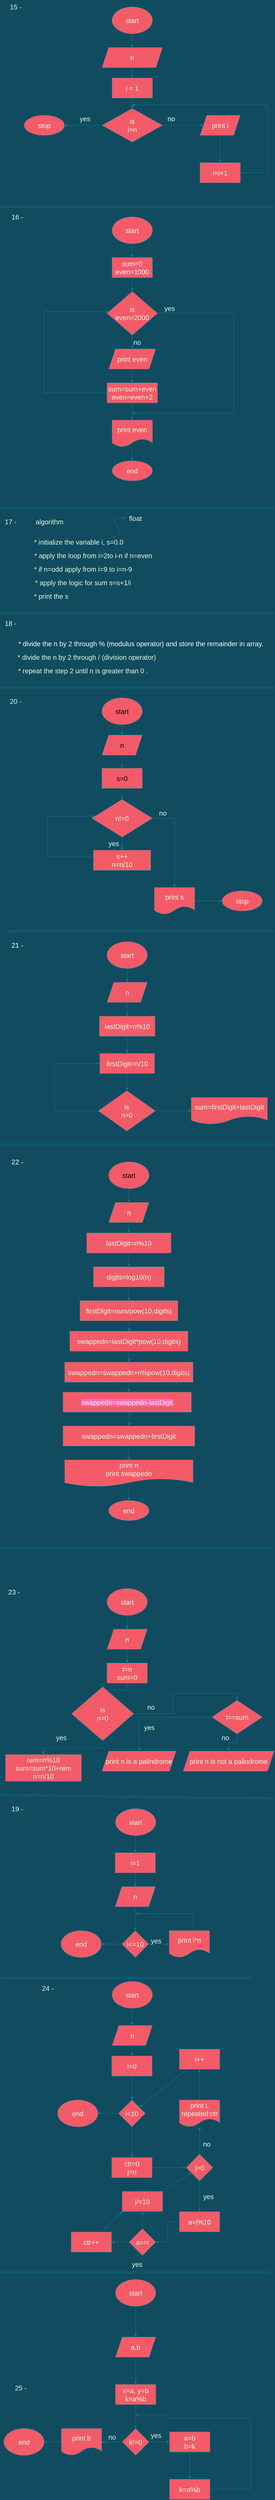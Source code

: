 <mxfile version="13.9.9" type="device"><diagram id="C5RBs43oDa-KdzZeNtuy" name="Page-1"><mxGraphModel dx="1240" dy="729" grid="1" gridSize="10" guides="1" tooltips="1" connect="1" arrows="1" fold="1" page="1" pageScale="1" pageWidth="827" pageHeight="1169" background="#114B5F" math="0" shadow="0"><root><mxCell id="WIyWlLk6GJQsqaUBKTNV-0"/><mxCell id="WIyWlLk6GJQsqaUBKTNV-1" parent="WIyWlLk6GJQsqaUBKTNV-0"/><mxCell id="Jz67-1D78QoDurhvt4xl-6" value="" style="edgeStyle=orthogonalEdgeStyle;rounded=0;orthogonalLoop=1;jettySize=auto;html=1;strokeColor=#028090;fontSize=20;fontColor=#E4FDE1;fillColor=#F45B69;labelBackgroundColor=#114B5F;" parent="WIyWlLk6GJQsqaUBKTNV-1" source="Jz67-1D78QoDurhvt4xl-2" target="Jz67-1D78QoDurhvt4xl-5" edge="1"><mxGeometry relative="1" as="geometry"/></mxCell><mxCell id="Jz67-1D78QoDurhvt4xl-2" value="start" style="ellipse;whiteSpace=wrap;html=1;strokeColor=#028090;fontSize=20;fontColor=#E4FDE1;fillColor=#F45B69;" parent="WIyWlLk6GJQsqaUBKTNV-1" vertex="1"><mxGeometry x="340" y="30" width="120" height="80" as="geometry"/></mxCell><mxCell id="Jz67-1D78QoDurhvt4xl-4" value="&lt;font style=&quot;font-size: 20px;&quot;&gt;15 -&lt;/font&gt;" style="text;html=1;align=center;verticalAlign=middle;resizable=0;points=[];autosize=1;strokeColor=none;fillColor=none;fontSize=20;fontColor=#E4FDE1;" parent="WIyWlLk6GJQsqaUBKTNV-1" vertex="1"><mxGeometry x="25" y="10" width="60" height="40" as="geometry"/></mxCell><mxCell id="Jz67-1D78QoDurhvt4xl-13" value="" style="edgeStyle=orthogonalEdgeStyle;rounded=0;orthogonalLoop=1;jettySize=auto;html=1;strokeColor=#028090;fontSize=20;fontColor=#E4FDE1;fillColor=#F45B69;labelBackgroundColor=#114B5F;" parent="WIyWlLk6GJQsqaUBKTNV-1" source="Jz67-1D78QoDurhvt4xl-5" target="Jz67-1D78QoDurhvt4xl-12" edge="1"><mxGeometry relative="1" as="geometry"/></mxCell><mxCell id="Jz67-1D78QoDurhvt4xl-5" value="n" style="shape=parallelogram;perimeter=parallelogramPerimeter;whiteSpace=wrap;html=1;fixedSize=1;fontSize=20;fillColor=#F45B69;strokeColor=#028090;fontColor=#E4FDE1;" parent="WIyWlLk6GJQsqaUBKTNV-1" vertex="1"><mxGeometry x="310" y="150" width="180" height="60" as="geometry"/></mxCell><mxCell id="Jz67-1D78QoDurhvt4xl-16" value="" style="edgeStyle=orthogonalEdgeStyle;rounded=0;orthogonalLoop=1;jettySize=auto;html=1;strokeColor=#028090;fontSize=20;fontColor=#E4FDE1;fillColor=#F45B69;labelBackgroundColor=#114B5F;" parent="WIyWlLk6GJQsqaUBKTNV-1" source="Jz67-1D78QoDurhvt4xl-7" target="Jz67-1D78QoDurhvt4xl-15" edge="1"><mxGeometry relative="1" as="geometry"/></mxCell><mxCell id="Jz67-1D78QoDurhvt4xl-19" value="" style="edgeStyle=orthogonalEdgeStyle;rounded=0;orthogonalLoop=1;jettySize=auto;html=1;strokeColor=#028090;fontSize=20;fontColor=#E4FDE1;fillColor=#F45B69;labelBackgroundColor=#114B5F;" parent="WIyWlLk6GJQsqaUBKTNV-1" source="Jz67-1D78QoDurhvt4xl-7" target="Jz67-1D78QoDurhvt4xl-18" edge="1"><mxGeometry relative="1" as="geometry"/></mxCell><mxCell id="Jz67-1D78QoDurhvt4xl-7" value="is&lt;br&gt;i&amp;gt;n" style="rhombus;whiteSpace=wrap;html=1;fontSize=20;fillColor=#F45B69;strokeColor=#028090;fontColor=#E4FDE1;" parent="WIyWlLk6GJQsqaUBKTNV-1" vertex="1"><mxGeometry x="310" y="330" width="180" height="100" as="geometry"/></mxCell><mxCell id="Jz67-1D78QoDurhvt4xl-14" value="" style="edgeStyle=orthogonalEdgeStyle;rounded=0;orthogonalLoop=1;jettySize=auto;html=1;strokeColor=#028090;fontSize=20;fontColor=#E4FDE1;fillColor=#F45B69;labelBackgroundColor=#114B5F;" parent="WIyWlLk6GJQsqaUBKTNV-1" source="Jz67-1D78QoDurhvt4xl-12" target="Jz67-1D78QoDurhvt4xl-7" edge="1"><mxGeometry relative="1" as="geometry"/></mxCell><mxCell id="Jz67-1D78QoDurhvt4xl-12" value="i = 1" style="rounded=0;whiteSpace=wrap;html=1;strokeColor=#028090;fontSize=20;fontColor=#E4FDE1;fillColor=#F45B69;" parent="WIyWlLk6GJQsqaUBKTNV-1" vertex="1"><mxGeometry x="340" y="240" width="120" height="60" as="geometry"/></mxCell><mxCell id="Jz67-1D78QoDurhvt4xl-22" value="" style="edgeStyle=orthogonalEdgeStyle;rounded=0;orthogonalLoop=1;jettySize=auto;html=1;strokeColor=#028090;fontSize=20;fontColor=#E4FDE1;fillColor=#F45B69;labelBackgroundColor=#114B5F;" parent="WIyWlLk6GJQsqaUBKTNV-1" source="Jz67-1D78QoDurhvt4xl-15" target="Jz67-1D78QoDurhvt4xl-21" edge="1"><mxGeometry relative="1" as="geometry"/></mxCell><mxCell id="Jz67-1D78QoDurhvt4xl-15" value="print i" style="shape=parallelogram;perimeter=parallelogramPerimeter;whiteSpace=wrap;html=1;fixedSize=1;fontSize=20;fillColor=#F45B69;strokeColor=#028090;fontColor=#E4FDE1;" parent="WIyWlLk6GJQsqaUBKTNV-1" vertex="1"><mxGeometry x="600" y="350" width="120" height="60" as="geometry"/></mxCell><mxCell id="Jz67-1D78QoDurhvt4xl-17" value="&lt;font color=&quot;#ffffff&quot;&gt;no&lt;/font&gt;" style="text;html=1;align=center;verticalAlign=middle;resizable=0;points=[];autosize=1;strokeColor=none;fillColor=none;fontSize=20;fontColor=#E4FDE1;" parent="WIyWlLk6GJQsqaUBKTNV-1" vertex="1"><mxGeometry x="495" y="345" width="40" height="30" as="geometry"/></mxCell><mxCell id="Jz67-1D78QoDurhvt4xl-18" value="stop" style="ellipse;whiteSpace=wrap;html=1;fontSize=20;fillColor=#F45B69;strokeColor=#028090;fontColor=#E4FDE1;" parent="WIyWlLk6GJQsqaUBKTNV-1" vertex="1"><mxGeometry x="80" y="350" width="120" height="60" as="geometry"/></mxCell><mxCell id="Jz67-1D78QoDurhvt4xl-20" value="yes" style="text;html=1;align=center;verticalAlign=middle;resizable=0;points=[];autosize=1;strokeColor=none;fillColor=none;fontSize=20;fontColor=#E4FDE1;" parent="WIyWlLk6GJQsqaUBKTNV-1" vertex="1"><mxGeometry x="235" y="340" width="50" height="40" as="geometry"/></mxCell><mxCell id="Jz67-1D78QoDurhvt4xl-24" style="edgeStyle=orthogonalEdgeStyle;rounded=0;orthogonalLoop=1;jettySize=auto;html=1;strokeColor=#028090;fontSize=20;fontColor=#E4FDE1;fillColor=#F45B69;labelBackgroundColor=#114B5F;" parent="WIyWlLk6GJQsqaUBKTNV-1" source="Jz67-1D78QoDurhvt4xl-21" edge="1"><mxGeometry relative="1" as="geometry"><mxPoint x="400" y="320" as="targetPoint"/><Array as="points"><mxPoint x="800" y="520"/><mxPoint x="800" y="320"/></Array></mxGeometry></mxCell><mxCell id="Jz67-1D78QoDurhvt4xl-21" value="i=i+1" style="whiteSpace=wrap;html=1;fontSize=20;fillColor=#F45B69;strokeColor=#028090;fontColor=#E4FDE1;" parent="WIyWlLk6GJQsqaUBKTNV-1" vertex="1"><mxGeometry x="600" y="490" width="120" height="60" as="geometry"/></mxCell><mxCell id="Jz67-1D78QoDurhvt4xl-25" value="" style="shape=link;html=1;rounded=0;strokeColor=#028090;fontSize=20;fontColor=#E4FDE1;fillColor=#F45B69;labelBackgroundColor=#114B5F;" parent="WIyWlLk6GJQsqaUBKTNV-1" edge="1"><mxGeometry width="100" relative="1" as="geometry"><mxPoint x="10" y="620" as="sourcePoint"/><mxPoint x="820" y="620" as="targetPoint"/></mxGeometry></mxCell><mxCell id="Jz67-1D78QoDurhvt4xl-28" value="" style="edgeStyle=orthogonalEdgeStyle;rounded=0;orthogonalLoop=1;jettySize=auto;html=1;strokeColor=#028090;fontSize=20;fontColor=#E4FDE1;fillColor=#F45B69;labelBackgroundColor=#114B5F;" parent="WIyWlLk6GJQsqaUBKTNV-1" source="Jz67-1D78QoDurhvt4xl-26" target="Jz67-1D78QoDurhvt4xl-27" edge="1"><mxGeometry relative="1" as="geometry"/></mxCell><mxCell id="Jz67-1D78QoDurhvt4xl-26" value="&lt;font color=&quot;#ffffff&quot;&gt;start&lt;/font&gt;" style="ellipse;whiteSpace=wrap;html=1;strokeColor=#028090;fontSize=20;fontColor=#E4FDE1;fillColor=#F45B69;" parent="WIyWlLk6GJQsqaUBKTNV-1" vertex="1"><mxGeometry x="340" y="650" width="120" height="80" as="geometry"/></mxCell><mxCell id="Jz67-1D78QoDurhvt4xl-30" value="" style="edgeStyle=orthogonalEdgeStyle;rounded=0;orthogonalLoop=1;jettySize=auto;html=1;strokeColor=#028090;fontSize=20;fontColor=#E4FDE1;fillColor=#F45B69;labelBackgroundColor=#114B5F;" parent="WIyWlLk6GJQsqaUBKTNV-1" source="Jz67-1D78QoDurhvt4xl-27" target="Jz67-1D78QoDurhvt4xl-29" edge="1"><mxGeometry relative="1" as="geometry"/></mxCell><mxCell id="Jz67-1D78QoDurhvt4xl-27" value="&lt;font color=&quot;#ffffff&quot;&gt;sum=0&lt;br&gt;even=1000&lt;/font&gt;" style="whiteSpace=wrap;html=1;fontSize=20;fillColor=#F45B69;strokeColor=#028090;fontColor=#E4FDE1;" parent="WIyWlLk6GJQsqaUBKTNV-1" vertex="1"><mxGeometry x="340" y="770" width="120" height="60" as="geometry"/></mxCell><mxCell id="Jz67-1D78QoDurhvt4xl-32" value="" style="edgeStyle=orthogonalEdgeStyle;rounded=0;orthogonalLoop=1;jettySize=auto;html=1;strokeColor=#028090;fontSize=20;fontColor=#E4FDE1;fillColor=#F45B69;labelBackgroundColor=#114B5F;" parent="WIyWlLk6GJQsqaUBKTNV-1" source="Jz67-1D78QoDurhvt4xl-29" target="Jz67-1D78QoDurhvt4xl-31" edge="1"><mxGeometry relative="1" as="geometry"/></mxCell><mxCell id="Jz67-1D78QoDurhvt4xl-42" style="edgeStyle=orthogonalEdgeStyle;rounded=0;orthogonalLoop=1;jettySize=auto;html=1;strokeColor=#028090;fontSize=20;fontColor=#E4FDE1;fillColor=#F45B69;labelBackgroundColor=#114B5F;" parent="WIyWlLk6GJQsqaUBKTNV-1" source="Jz67-1D78QoDurhvt4xl-29" edge="1"><mxGeometry relative="1" as="geometry"><mxPoint x="400" y="1230" as="targetPoint"/><Array as="points"><mxPoint x="700" y="935"/><mxPoint x="700" y="1230"/></Array></mxGeometry></mxCell><mxCell id="Jz67-1D78QoDurhvt4xl-29" value="is&lt;br&gt;even=2000" style="rhombus;whiteSpace=wrap;html=1;fontSize=20;fillColor=#F45B69;strokeColor=#028090;fontColor=#E4FDE1;" parent="WIyWlLk6GJQsqaUBKTNV-1" vertex="1"><mxGeometry x="325" y="870" width="150" height="130" as="geometry"/></mxCell><mxCell id="Jz67-1D78QoDurhvt4xl-34" value="" style="edgeStyle=orthogonalEdgeStyle;rounded=0;orthogonalLoop=1;jettySize=auto;html=1;strokeColor=#028090;fontSize=20;fontColor=#E4FDE1;fillColor=#F45B69;labelBackgroundColor=#114B5F;" parent="WIyWlLk6GJQsqaUBKTNV-1" source="Jz67-1D78QoDurhvt4xl-31" target="Jz67-1D78QoDurhvt4xl-33" edge="1"><mxGeometry relative="1" as="geometry"/></mxCell><mxCell id="Jz67-1D78QoDurhvt4xl-31" value="print even" style="shape=parallelogram;perimeter=parallelogramPerimeter;whiteSpace=wrap;html=1;fixedSize=1;fontSize=20;fillColor=#F45B69;strokeColor=#028090;fontColor=#E4FDE1;" parent="WIyWlLk6GJQsqaUBKTNV-1" vertex="1"><mxGeometry x="330" y="1040" width="140" height="60" as="geometry"/></mxCell><mxCell id="Jz67-1D78QoDurhvt4xl-36" value="" style="edgeStyle=orthogonalEdgeStyle;rounded=0;orthogonalLoop=1;jettySize=auto;html=1;strokeColor=#028090;fontSize=20;fontColor=#E4FDE1;fillColor=#F45B69;labelBackgroundColor=#114B5F;" parent="WIyWlLk6GJQsqaUBKTNV-1" source="Jz67-1D78QoDurhvt4xl-33" target="Jz67-1D78QoDurhvt4xl-35" edge="1"><mxGeometry relative="1" as="geometry"/></mxCell><mxCell id="Jz67-1D78QoDurhvt4xl-40" style="edgeStyle=orthogonalEdgeStyle;rounded=0;orthogonalLoop=1;jettySize=auto;html=1;strokeColor=#028090;fontSize=20;fontColor=#E4FDE1;fillColor=#F45B69;labelBackgroundColor=#114B5F;" parent="WIyWlLk6GJQsqaUBKTNV-1" source="Jz67-1D78QoDurhvt4xl-33" target="Jz67-1D78QoDurhvt4xl-29" edge="1"><mxGeometry relative="1" as="geometry"><mxPoint x="150" y="920" as="targetPoint"/><Array as="points"><mxPoint x="140" y="1170"/><mxPoint x="140" y="930"/></Array></mxGeometry></mxCell><mxCell id="Jz67-1D78QoDurhvt4xl-33" value="sum=sum+even&lt;br&gt;even=even+2" style="whiteSpace=wrap;html=1;fontSize=20;fillColor=#F45B69;strokeColor=#028090;fontColor=#E4FDE1;" parent="WIyWlLk6GJQsqaUBKTNV-1" vertex="1"><mxGeometry x="325" y="1140" width="150" height="60" as="geometry"/></mxCell><mxCell id="Jz67-1D78QoDurhvt4xl-38" value="" style="edgeStyle=orthogonalEdgeStyle;rounded=0;orthogonalLoop=1;jettySize=auto;html=1;strokeColor=#028090;fontSize=20;fontColor=#E4FDE1;fillColor=#F45B69;labelBackgroundColor=#114B5F;" parent="WIyWlLk6GJQsqaUBKTNV-1" source="Jz67-1D78QoDurhvt4xl-35" target="Jz67-1D78QoDurhvt4xl-37" edge="1"><mxGeometry relative="1" as="geometry"/></mxCell><mxCell id="Jz67-1D78QoDurhvt4xl-35" value="print even" style="shape=document;whiteSpace=wrap;html=1;boundedLbl=1;fontSize=20;fillColor=#F45B69;strokeColor=#028090;fontColor=#E4FDE1;" parent="WIyWlLk6GJQsqaUBKTNV-1" vertex="1"><mxGeometry x="340" y="1250" width="120" height="80" as="geometry"/></mxCell><mxCell id="Jz67-1D78QoDurhvt4xl-37" value="end" style="ellipse;whiteSpace=wrap;html=1;fontSize=20;fillColor=#F45B69;strokeColor=#028090;fontColor=#E4FDE1;" parent="WIyWlLk6GJQsqaUBKTNV-1" vertex="1"><mxGeometry x="340" y="1370" width="120" height="60" as="geometry"/></mxCell><mxCell id="Jz67-1D78QoDurhvt4xl-43" value="yes" style="text;html=1;align=center;verticalAlign=middle;resizable=0;points=[];autosize=1;strokeColor=none;fillColor=none;fontSize=20;fontColor=#E4FDE1;" parent="WIyWlLk6GJQsqaUBKTNV-1" vertex="1"><mxGeometry x="485" y="900" width="50" height="40" as="geometry"/></mxCell><mxCell id="Jz67-1D78QoDurhvt4xl-44" value="no" style="text;html=1;align=center;verticalAlign=middle;resizable=0;points=[];autosize=1;strokeColor=none;fillColor=none;fontSize=20;fontColor=#E4FDE1;" parent="WIyWlLk6GJQsqaUBKTNV-1" vertex="1"><mxGeometry x="389" y="1000" width="50" height="40" as="geometry"/></mxCell><mxCell id="Jz67-1D78QoDurhvt4xl-45" value="" style="shape=link;html=1;rounded=0;strokeColor=#028090;fontSize=20;fontColor=#E4FDE1;fillColor=#F45B69;labelBackgroundColor=#114B5F;" parent="WIyWlLk6GJQsqaUBKTNV-1" edge="1"><mxGeometry width="100" relative="1" as="geometry"><mxPoint x="10" y="1510" as="sourcePoint"/><mxPoint x="820" y="1510" as="targetPoint"/><Array as="points"><mxPoint x="400" y="1510"/></Array></mxGeometry></mxCell><mxCell id="Jz67-1D78QoDurhvt4xl-48" value="algorithm" style="text;html=1;align=center;verticalAlign=middle;resizable=0;points=[];autosize=1;strokeColor=none;fillColor=none;fontSize=20;fontColor=#E4FDE1;" parent="WIyWlLk6GJQsqaUBKTNV-1" vertex="1"><mxGeometry x="100" y="1530" width="110" height="40" as="geometry"/></mxCell><mxCell id="Jz67-1D78QoDurhvt4xl-49" value="* initialize the variable i, s=0.0&amp;nbsp;" style="text;html=1;align=center;verticalAlign=middle;resizable=0;points=[];autosize=1;strokeColor=none;fillColor=none;fontSize=20;fontColor=#E4FDE1;" parent="WIyWlLk6GJQsqaUBKTNV-1" vertex="1"><mxGeometry x="99" y="1590" width="290" height="40" as="geometry"/></mxCell><mxCell id="Jz67-1D78QoDurhvt4xl-50" value="" style="curved=1;endArrow=classic;html=1;rounded=0;strokeColor=#028090;fontSize=20;fontColor=#E4FDE1;fillColor=#F45B69;labelBackgroundColor=#114B5F;" parent="WIyWlLk6GJQsqaUBKTNV-1" edge="1"><mxGeometry width="50" height="50" relative="1" as="geometry"><mxPoint x="330" y="1600" as="sourcePoint"/><mxPoint x="380" y="1540" as="targetPoint"/><Array as="points"><mxPoint x="380" y="1590"/><mxPoint x="330" y="1540"/></Array></mxGeometry></mxCell><mxCell id="Jz67-1D78QoDurhvt4xl-51" value="float" style="text;html=1;align=center;verticalAlign=middle;resizable=0;points=[];autosize=1;strokeColor=none;fillColor=none;fontSize=20;fontColor=#E4FDE1;" parent="WIyWlLk6GJQsqaUBKTNV-1" vertex="1"><mxGeometry x="379" y="1520" width="60" height="40" as="geometry"/></mxCell><mxCell id="Jz67-1D78QoDurhvt4xl-52" value="* apply the loop from i=2to i-n if n=even" style="text;html=1;align=center;verticalAlign=middle;resizable=0;points=[];autosize=1;strokeColor=none;fillColor=none;fontSize=20;fontColor=#E4FDE1;" parent="WIyWlLk6GJQsqaUBKTNV-1" vertex="1"><mxGeometry x="99" y="1630" width="370" height="40" as="geometry"/></mxCell><mxCell id="Jz67-1D78QoDurhvt4xl-53" value="* if n=odd apply from i=9 to i=n-9" style="text;html=1;align=center;verticalAlign=middle;resizable=0;points=[];autosize=1;strokeColor=none;fillColor=none;fontSize=20;fontColor=#E4FDE1;" parent="WIyWlLk6GJQsqaUBKTNV-1" vertex="1"><mxGeometry x="99" y="1670" width="310" height="40" as="geometry"/></mxCell><mxCell id="Jz67-1D78QoDurhvt4xl-54" value="* apply the logic for sum s=s+1/i" style="text;html=1;align=center;verticalAlign=middle;resizable=0;points=[];autosize=1;strokeColor=none;fillColor=none;fontSize=20;fontColor=#E4FDE1;" parent="WIyWlLk6GJQsqaUBKTNV-1" vertex="1"><mxGeometry x="99" y="1710" width="310" height="40" as="geometry"/></mxCell><mxCell id="Jz67-1D78QoDurhvt4xl-56" value="* print the s" style="text;html=1;align=center;verticalAlign=middle;resizable=0;points=[];autosize=1;strokeColor=none;fillColor=none;fontSize=20;fontColor=#E4FDE1;" parent="WIyWlLk6GJQsqaUBKTNV-1" vertex="1"><mxGeometry x="100" y="1750" width="120" height="40" as="geometry"/></mxCell><mxCell id="Jz67-1D78QoDurhvt4xl-57" value="17 -" style="text;html=1;align=center;verticalAlign=middle;resizable=0;points=[];autosize=1;strokeColor=none;fillColor=none;fontSize=20;fontColor=#E4FDE1;" parent="WIyWlLk6GJQsqaUBKTNV-1" vertex="1"><mxGeometry x="10" y="1530" width="60" height="40" as="geometry"/></mxCell><mxCell id="Jz67-1D78QoDurhvt4xl-58" value="" style="shape=link;html=1;rounded=0;strokeColor=#028090;fontSize=20;fontColor=#E4FDE1;fillColor=#F45B69;labelBackgroundColor=#114B5F;" parent="WIyWlLk6GJQsqaUBKTNV-1" edge="1"><mxGeometry width="100" relative="1" as="geometry"><mxPoint x="10" y="1820" as="sourcePoint"/><mxPoint x="820" y="1820" as="targetPoint"/></mxGeometry></mxCell><mxCell id="Jz67-1D78QoDurhvt4xl-60" value="&lt;font color=&quot;#ffffff&quot;&gt;* divide the n by 2 through % (modulus operator) and store the remainder in array.&lt;/font&gt;" style="text;html=1;align=center;verticalAlign=middle;resizable=0;points=[];autosize=1;strokeColor=none;fillColor=none;fontSize=20;fontColor=#E4FDE1;" parent="WIyWlLk6GJQsqaUBKTNV-1" vertex="1"><mxGeometry x="55" y="1895" width="740" height="30" as="geometry"/></mxCell><mxCell id="Jz67-1D78QoDurhvt4xl-61" value="* divide the n by 2 through&amp;nbsp;/ (division operator)" style="text;html=1;align=center;verticalAlign=middle;resizable=0;points=[];autosize=1;strokeColor=none;fillColor=none;fontSize=20;fontColor=#E4FDE1;" parent="WIyWlLk6GJQsqaUBKTNV-1" vertex="1"><mxGeometry x="50" y="1930" width="430" height="40" as="geometry"/></mxCell><mxCell id="Jz67-1D78QoDurhvt4xl-62" value="* repeat the step 2 until n is greater than 0 ." style="text;html=1;align=center;verticalAlign=middle;resizable=0;points=[];autosize=1;strokeColor=none;fillColor=none;fontSize=20;fontColor=#E4FDE1;" parent="WIyWlLk6GJQsqaUBKTNV-1" vertex="1"><mxGeometry x="49" y="1970" width="410" height="40" as="geometry"/></mxCell><mxCell id="Jz67-1D78QoDurhvt4xl-63" value="18 -" style="text;html=1;align=center;verticalAlign=middle;resizable=0;points=[];autosize=1;strokeColor=none;fillColor=none;fontSize=20;fontColor=#E4FDE1;" parent="WIyWlLk6GJQsqaUBKTNV-1" vertex="1"><mxGeometry x="10" y="1830" width="60" height="40" as="geometry"/></mxCell><mxCell id="Jz67-1D78QoDurhvt4xl-64" value="" style="shape=link;html=1;rounded=0;strokeColor=#028090;fontSize=20;fontColor=#E4FDE1;fillColor=#F45B69;labelBackgroundColor=#114B5F;" parent="WIyWlLk6GJQsqaUBKTNV-1" edge="1"><mxGeometry width="100" relative="1" as="geometry"><mxPoint x="10" y="2040" as="sourcePoint"/><mxPoint x="820" y="2040" as="targetPoint"/></mxGeometry></mxCell><mxCell id="Jz67-1D78QoDurhvt4xl-65" value="20 -" style="text;html=1;align=center;verticalAlign=middle;resizable=0;points=[];autosize=1;strokeColor=none;fillColor=none;fontSize=20;fontColor=#E4FDE1;" parent="WIyWlLk6GJQsqaUBKTNV-1" vertex="1"><mxGeometry x="25" y="2060" width="60" height="40" as="geometry"/></mxCell><mxCell id="Jz67-1D78QoDurhvt4xl-68" value="" style="edgeStyle=orthogonalEdgeStyle;rounded=0;orthogonalLoop=1;jettySize=auto;html=1;strokeColor=#028090;fontSize=20;fontColor=#E4FDE1;fillColor=#F45B69;labelBackgroundColor=#114B5F;" parent="WIyWlLk6GJQsqaUBKTNV-1" source="Jz67-1D78QoDurhvt4xl-66" target="Jz67-1D78QoDurhvt4xl-67" edge="1"><mxGeometry relative="1" as="geometry"/></mxCell><mxCell id="Jz67-1D78QoDurhvt4xl-66" value="&lt;font color=&quot;#000000&quot;&gt;start&lt;/font&gt;" style="ellipse;whiteSpace=wrap;html=1;strokeColor=#028090;fontSize=20;fontColor=#E4FDE1;fillColor=#F45B69;" parent="WIyWlLk6GJQsqaUBKTNV-1" vertex="1"><mxGeometry x="310" y="2070" width="120" height="80" as="geometry"/></mxCell><mxCell id="Jz67-1D78QoDurhvt4xl-70" value="" style="edgeStyle=orthogonalEdgeStyle;rounded=0;orthogonalLoop=1;jettySize=auto;html=1;strokeColor=#028090;fontSize=20;fontColor=#E4FDE1;fillColor=#F45B69;labelBackgroundColor=#114B5F;" parent="WIyWlLk6GJQsqaUBKTNV-1" source="Jz67-1D78QoDurhvt4xl-67" target="Jz67-1D78QoDurhvt4xl-69" edge="1"><mxGeometry relative="1" as="geometry"/></mxCell><mxCell id="Jz67-1D78QoDurhvt4xl-67" value="&lt;font color=&quot;#000000&quot;&gt;n&lt;/font&gt;" style="shape=parallelogram;perimeter=parallelogramPerimeter;whiteSpace=wrap;html=1;fixedSize=1;fontSize=20;fillColor=#F45B69;strokeColor=#028090;fontColor=#E4FDE1;" parent="WIyWlLk6GJQsqaUBKTNV-1" vertex="1"><mxGeometry x="310" y="2180" width="120" height="60" as="geometry"/></mxCell><mxCell id="Jz67-1D78QoDurhvt4xl-72" value="" style="edgeStyle=orthogonalEdgeStyle;rounded=0;orthogonalLoop=1;jettySize=auto;html=1;strokeColor=#028090;fontSize=20;fontColor=#E4FDE1;fillColor=#F45B69;labelBackgroundColor=#114B5F;" parent="WIyWlLk6GJQsqaUBKTNV-1" source="Jz67-1D78QoDurhvt4xl-69" target="Jz67-1D78QoDurhvt4xl-71" edge="1"><mxGeometry relative="1" as="geometry"/></mxCell><mxCell id="Jz67-1D78QoDurhvt4xl-69" value="&lt;font color=&quot;#000000&quot;&gt;s=0&lt;/font&gt;" style="whiteSpace=wrap;html=1;fontSize=20;fillColor=#F45B69;strokeColor=#028090;fontColor=#E4FDE1;" parent="WIyWlLk6GJQsqaUBKTNV-1" vertex="1"><mxGeometry x="310" y="2278" width="120" height="60" as="geometry"/></mxCell><mxCell id="Jz67-1D78QoDurhvt4xl-74" value="" style="edgeStyle=orthogonalEdgeStyle;rounded=0;orthogonalLoop=1;jettySize=auto;html=1;strokeColor=#028090;fontSize=20;fontColor=#E4FDE1;fillColor=#F45B69;labelBackgroundColor=#114B5F;" parent="WIyWlLk6GJQsqaUBKTNV-1" source="Jz67-1D78QoDurhvt4xl-71" target="Jz67-1D78QoDurhvt4xl-73" edge="1"><mxGeometry relative="1" as="geometry"/></mxCell><mxCell id="Jz67-1D78QoDurhvt4xl-80" style="edgeStyle=orthogonalEdgeStyle;rounded=0;orthogonalLoop=1;jettySize=auto;html=1;strokeColor=#028090;fontSize=20;fontColor=#E4FDE1;fillColor=#F45B69;labelBackgroundColor=#114B5F;" parent="WIyWlLk6GJQsqaUBKTNV-1" source="Jz67-1D78QoDurhvt4xl-71" target="Jz67-1D78QoDurhvt4xl-81" edge="1"><mxGeometry relative="1" as="geometry"><mxPoint x="580" y="2504" as="targetPoint"/></mxGeometry></mxCell><mxCell id="Jz67-1D78QoDurhvt4xl-71" value="n!=0" style="rhombus;whiteSpace=wrap;html=1;fontSize=20;fillColor=#F45B69;strokeColor=#028090;fontColor=#E4FDE1;" parent="WIyWlLk6GJQsqaUBKTNV-1" vertex="1"><mxGeometry x="280" y="2370" width="180" height="112" as="geometry"/></mxCell><mxCell id="Jz67-1D78QoDurhvt4xl-78" style="edgeStyle=orthogonalEdgeStyle;rounded=0;orthogonalLoop=1;jettySize=auto;html=1;strokeColor=#028090;fontSize=20;fontColor=#E4FDE1;fillColor=#F45B69;labelBackgroundColor=#114B5F;" parent="WIyWlLk6GJQsqaUBKTNV-1" source="Jz67-1D78QoDurhvt4xl-73" target="Jz67-1D78QoDurhvt4xl-71" edge="1"><mxGeometry relative="1" as="geometry"><mxPoint x="160" y="2420" as="targetPoint"/><Array as="points"><mxPoint x="150" y="2540"/><mxPoint x="150" y="2420"/></Array></mxGeometry></mxCell><mxCell id="Jz67-1D78QoDurhvt4xl-73" value="s++&lt;br&gt;n=n/10" style="whiteSpace=wrap;html=1;fontSize=20;fillColor=#F45B69;strokeColor=#028090;fontColor=#E4FDE1;" parent="WIyWlLk6GJQsqaUBKTNV-1" vertex="1"><mxGeometry x="285" y="2520" width="170" height="60" as="geometry"/></mxCell><mxCell id="Jz67-1D78QoDurhvt4xl-85" value="" style="edgeStyle=orthogonalEdgeStyle;rounded=0;orthogonalLoop=1;jettySize=auto;html=1;strokeColor=#028090;fontSize=20;fontColor=#E4FDE1;fillColor=#F45B69;labelBackgroundColor=#114B5F;" parent="WIyWlLk6GJQsqaUBKTNV-1" source="Jz67-1D78QoDurhvt4xl-81" target="Jz67-1D78QoDurhvt4xl-84" edge="1"><mxGeometry relative="1" as="geometry"/></mxCell><mxCell id="Jz67-1D78QoDurhvt4xl-81" value="print s" style="shape=document;whiteSpace=wrap;html=1;boundedLbl=1;strokeColor=#028090;fontSize=20;fontColor=#E4FDE1;fillColor=#F45B69;" parent="WIyWlLk6GJQsqaUBKTNV-1" vertex="1"><mxGeometry x="465" y="2630" width="120" height="80" as="geometry"/></mxCell><mxCell id="Jz67-1D78QoDurhvt4xl-82" value="no" style="text;html=1;align=center;verticalAlign=middle;resizable=0;points=[];autosize=1;strokeColor=none;fillColor=none;fontSize=20;fontColor=#E4FDE1;" parent="WIyWlLk6GJQsqaUBKTNV-1" vertex="1"><mxGeometry x="465" y="2390" width="50" height="40" as="geometry"/></mxCell><mxCell id="Jz67-1D78QoDurhvt4xl-83" value="yes" style="text;html=1;align=center;verticalAlign=middle;resizable=0;points=[];autosize=1;strokeColor=none;fillColor=none;fontSize=20;fontColor=#E4FDE1;" parent="WIyWlLk6GJQsqaUBKTNV-1" vertex="1"><mxGeometry x="320" y="2480" width="50" height="40" as="geometry"/></mxCell><mxCell id="Jz67-1D78QoDurhvt4xl-84" value="stop" style="ellipse;whiteSpace=wrap;html=1;fontSize=20;fillColor=#F45B69;strokeColor=#028090;fontColor=#E4FDE1;" parent="WIyWlLk6GJQsqaUBKTNV-1" vertex="1"><mxGeometry x="665" y="2640" width="120" height="60" as="geometry"/></mxCell><mxCell id="Jz67-1D78QoDurhvt4xl-86" value="" style="shape=link;html=1;rounded=0;strokeColor=#028090;fontSize=20;fontColor=#E4FDE1;fillColor=#F45B69;labelBackgroundColor=#114B5F;" parent="WIyWlLk6GJQsqaUBKTNV-1" edge="1"><mxGeometry width="100" relative="1" as="geometry"><mxPoint x="30" y="2760" as="sourcePoint"/><mxPoint x="820" y="2760" as="targetPoint"/></mxGeometry></mxCell><mxCell id="Jz67-1D78QoDurhvt4xl-89" value="" style="edgeStyle=orthogonalEdgeStyle;rounded=0;orthogonalLoop=1;jettySize=auto;html=1;strokeColor=#028090;fontSize=20;fontColor=#E4FDE1;fillColor=#F45B69;labelBackgroundColor=#114B5F;" parent="WIyWlLk6GJQsqaUBKTNV-1" source="Jz67-1D78QoDurhvt4xl-87" target="Jz67-1D78QoDurhvt4xl-88" edge="1"><mxGeometry relative="1" as="geometry"/></mxCell><mxCell id="Jz67-1D78QoDurhvt4xl-87" value="start" style="ellipse;whiteSpace=wrap;html=1;strokeColor=#028090;fontSize=20;fontColor=#E4FDE1;fillColor=#F45B69;" parent="WIyWlLk6GJQsqaUBKTNV-1" vertex="1"><mxGeometry x="325" y="2790" width="120" height="80" as="geometry"/></mxCell><mxCell id="Jz67-1D78QoDurhvt4xl-91" value="" style="edgeStyle=orthogonalEdgeStyle;rounded=0;orthogonalLoop=1;jettySize=auto;html=1;strokeColor=#028090;fontSize=20;fontColor=#E4FDE1;fillColor=#F45B69;labelBackgroundColor=#114B5F;" parent="WIyWlLk6GJQsqaUBKTNV-1" source="Jz67-1D78QoDurhvt4xl-88" target="Jz67-1D78QoDurhvt4xl-90" edge="1"><mxGeometry relative="1" as="geometry"/></mxCell><mxCell id="Jz67-1D78QoDurhvt4xl-88" value="n" style="shape=parallelogram;perimeter=parallelogramPerimeter;whiteSpace=wrap;html=1;fixedSize=1;fontSize=20;fillColor=#F45B69;strokeColor=#028090;fontColor=#E4FDE1;" parent="WIyWlLk6GJQsqaUBKTNV-1" vertex="1"><mxGeometry x="325" y="2910" width="120" height="60" as="geometry"/></mxCell><mxCell id="Jz67-1D78QoDurhvt4xl-93" value="" style="edgeStyle=orthogonalEdgeStyle;rounded=0;orthogonalLoop=1;jettySize=auto;html=1;strokeColor=#028090;fontSize=20;fontColor=#E4FDE1;fillColor=#F45B69;labelBackgroundColor=#114B5F;" parent="WIyWlLk6GJQsqaUBKTNV-1" source="Jz67-1D78QoDurhvt4xl-90" target="Jz67-1D78QoDurhvt4xl-92" edge="1"><mxGeometry relative="1" as="geometry"/></mxCell><mxCell id="Jz67-1D78QoDurhvt4xl-90" value="lastDigit=n%10" style="whiteSpace=wrap;html=1;fontSize=20;fillColor=#F45B69;strokeColor=#028090;fontColor=#E4FDE1;" parent="WIyWlLk6GJQsqaUBKTNV-1" vertex="1"><mxGeometry x="302.5" y="3010" width="165" height="60" as="geometry"/></mxCell><mxCell id="Jz67-1D78QoDurhvt4xl-95" value="" style="edgeStyle=orthogonalEdgeStyle;rounded=0;orthogonalLoop=1;jettySize=auto;html=1;strokeColor=#028090;fontSize=20;fontColor=#E4FDE1;fillColor=#F45B69;labelBackgroundColor=#114B5F;" parent="WIyWlLk6GJQsqaUBKTNV-1" source="Jz67-1D78QoDurhvt4xl-92" target="Jz67-1D78QoDurhvt4xl-94" edge="1"><mxGeometry relative="1" as="geometry"/></mxCell><mxCell id="Jz67-1D78QoDurhvt4xl-92" value="firstDigit=n/10" style="whiteSpace=wrap;html=1;fontSize=20;fillColor=#F45B69;strokeColor=#028090;fontColor=#E4FDE1;" parent="WIyWlLk6GJQsqaUBKTNV-1" vertex="1"><mxGeometry x="303.75" y="3120" width="162.5" height="60" as="geometry"/></mxCell><mxCell id="Jz67-1D78QoDurhvt4xl-97" value="" style="edgeStyle=orthogonalEdgeStyle;rounded=0;orthogonalLoop=1;jettySize=auto;html=1;strokeColor=#028090;fontSize=20;fontColor=#E4FDE1;fillColor=#F45B69;labelBackgroundColor=#114B5F;" parent="WIyWlLk6GJQsqaUBKTNV-1" source="Jz67-1D78QoDurhvt4xl-94" target="Jz67-1D78QoDurhvt4xl-96" edge="1"><mxGeometry relative="1" as="geometry"/></mxCell><mxCell id="Jz67-1D78QoDurhvt4xl-99" style="edgeStyle=orthogonalEdgeStyle;rounded=0;orthogonalLoop=1;jettySize=auto;html=1;strokeColor=#028090;fontSize=20;fontColor=#E4FDE1;fillColor=#F45B69;entryX=0;entryY=0.5;entryDx=0;entryDy=0;labelBackgroundColor=#114B5F;" parent="WIyWlLk6GJQsqaUBKTNV-1" source="Jz67-1D78QoDurhvt4xl-94" target="Jz67-1D78QoDurhvt4xl-92" edge="1"><mxGeometry relative="1" as="geometry"><mxPoint x="180" y="3150" as="targetPoint"/><Array as="points"><mxPoint x="170" y="3290"/><mxPoint x="170" y="3150"/></Array></mxGeometry></mxCell><mxCell id="Jz67-1D78QoDurhvt4xl-94" value="is&lt;br&gt;n&amp;gt;0" style="rhombus;whiteSpace=wrap;html=1;fontSize=20;fillColor=#F45B69;strokeColor=#028090;fontColor=#E4FDE1;" parent="WIyWlLk6GJQsqaUBKTNV-1" vertex="1"><mxGeometry x="299" y="3230" width="170" height="120" as="geometry"/></mxCell><mxCell id="Jz67-1D78QoDurhvt4xl-96" value="sum=firstDigit+lastDigit" style="shape=document;whiteSpace=wrap;html=1;boundedLbl=1;fontSize=20;fillColor=#F45B69;strokeColor=#028090;fontColor=#E4FDE1;" parent="WIyWlLk6GJQsqaUBKTNV-1" vertex="1"><mxGeometry x="574" y="3250" width="226" height="80" as="geometry"/></mxCell><mxCell id="Jz67-1D78QoDurhvt4xl-100" value="&lt;font color=&quot;#ffffff&quot;&gt;21 -&lt;/font&gt;" style="text;html=1;align=center;verticalAlign=middle;resizable=0;points=[];autosize=1;strokeColor=none;fillColor=none;fontSize=20;fontColor=#E4FDE1;" parent="WIyWlLk6GJQsqaUBKTNV-1" vertex="1"><mxGeometry x="35" y="2785" width="50" height="30" as="geometry"/></mxCell><mxCell id="Jz67-1D78QoDurhvt4xl-101" value="" style="shape=link;html=1;rounded=0;strokeColor=#028090;fontSize=20;fontColor=#E4FDE1;fillColor=#F45B69;labelBackgroundColor=#114B5F;" parent="WIyWlLk6GJQsqaUBKTNV-1" edge="1"><mxGeometry width="100" relative="1" as="geometry"><mxPoint x="10" y="3390" as="sourcePoint"/><mxPoint x="820" y="3390" as="targetPoint"/></mxGeometry></mxCell><mxCell id="Jz67-1D78QoDurhvt4xl-108" value="" style="edgeStyle=orthogonalEdgeStyle;rounded=0;orthogonalLoop=1;jettySize=auto;html=1;strokeColor=#028090;fontSize=20;fontColor=#E4FDE1;fillColor=#F45B69;labelBackgroundColor=#114B5F;" parent="WIyWlLk6GJQsqaUBKTNV-1" source="Jz67-1D78QoDurhvt4xl-102" target="Jz67-1D78QoDurhvt4xl-107" edge="1"><mxGeometry relative="1" as="geometry"/></mxCell><mxCell id="Jz67-1D78QoDurhvt4xl-102" value="&lt;font color=&quot;#000000&quot;&gt;start&lt;/font&gt;" style="ellipse;whiteSpace=wrap;html=1;strokeColor=#028090;fontSize=20;fontColor=#E4FDE1;fillColor=#F45B69;" parent="WIyWlLk6GJQsqaUBKTNV-1" vertex="1"><mxGeometry x="330" y="3440" width="120" height="80" as="geometry"/></mxCell><mxCell id="Jz67-1D78QoDurhvt4xl-110" value="" style="edgeStyle=orthogonalEdgeStyle;rounded=0;orthogonalLoop=1;jettySize=auto;html=1;strokeColor=#028090;fontSize=20;fontColor=#E4FDE1;fillColor=#F45B69;labelBackgroundColor=#114B5F;" parent="WIyWlLk6GJQsqaUBKTNV-1" source="Jz67-1D78QoDurhvt4xl-107" target="Jz67-1D78QoDurhvt4xl-109" edge="1"><mxGeometry relative="1" as="geometry"/></mxCell><mxCell id="Jz67-1D78QoDurhvt4xl-107" value="n" style="shape=parallelogram;perimeter=parallelogramPerimeter;whiteSpace=wrap;html=1;fixedSize=1;fontSize=20;fillColor=#F45B69;strokeColor=#028090;fontColor=#E4FDE1;" parent="WIyWlLk6GJQsqaUBKTNV-1" vertex="1"><mxGeometry x="330" y="3560" width="120" height="60" as="geometry"/></mxCell><mxCell id="Jz67-1D78QoDurhvt4xl-112" value="" style="edgeStyle=orthogonalEdgeStyle;rounded=0;orthogonalLoop=1;jettySize=auto;html=1;strokeColor=#028090;fontSize=20;fontColor=#E4FDE1;fillColor=#F45B69;labelBackgroundColor=#114B5F;" parent="WIyWlLk6GJQsqaUBKTNV-1" source="Jz67-1D78QoDurhvt4xl-109" target="Jz67-1D78QoDurhvt4xl-111" edge="1"><mxGeometry relative="1" as="geometry"/></mxCell><mxCell id="Jz67-1D78QoDurhvt4xl-109" value="lastDigit=n%10" style="whiteSpace=wrap;html=1;fontSize=20;fillColor=#F45B69;strokeColor=#028090;fontColor=#E4FDE1;" parent="WIyWlLk6GJQsqaUBKTNV-1" vertex="1"><mxGeometry x="265" y="3650" width="250" height="60" as="geometry"/></mxCell><mxCell id="Jz67-1D78QoDurhvt4xl-114" value="" style="edgeStyle=orthogonalEdgeStyle;rounded=0;orthogonalLoop=1;jettySize=auto;html=1;strokeColor=#028090;fontSize=20;fontColor=#E4FDE1;fillColor=#F45B69;labelBackgroundColor=#114B5F;" parent="WIyWlLk6GJQsqaUBKTNV-1" source="Jz67-1D78QoDurhvt4xl-111" target="Jz67-1D78QoDurhvt4xl-113" edge="1"><mxGeometry relative="1" as="geometry"/></mxCell><mxCell id="Jz67-1D78QoDurhvt4xl-111" value="digits=log10(n)" style="whiteSpace=wrap;html=1;fontSize=20;fillColor=#F45B69;strokeColor=#028090;fontColor=#E4FDE1;" parent="WIyWlLk6GJQsqaUBKTNV-1" vertex="1"><mxGeometry x="285" y="3750" width="210" height="60" as="geometry"/></mxCell><mxCell id="Jz67-1D78QoDurhvt4xl-116" value="" style="edgeStyle=orthogonalEdgeStyle;rounded=0;orthogonalLoop=1;jettySize=auto;html=1;strokeColor=#028090;fontSize=20;fontColor=#E4FDE1;fillColor=#F45B69;labelBackgroundColor=#114B5F;" parent="WIyWlLk6GJQsqaUBKTNV-1" source="Jz67-1D78QoDurhvt4xl-113" target="Jz67-1D78QoDurhvt4xl-115" edge="1"><mxGeometry relative="1" as="geometry"/></mxCell><mxCell id="Jz67-1D78QoDurhvt4xl-113" value="firstDigit=num/pow(10,digits)" style="whiteSpace=wrap;html=1;fontSize=20;fillColor=#F45B69;strokeColor=#028090;fontColor=#E4FDE1;" parent="WIyWlLk6GJQsqaUBKTNV-1" vertex="1"><mxGeometry x="245" y="3850" width="290" height="60" as="geometry"/></mxCell><mxCell id="Jz67-1D78QoDurhvt4xl-118" value="" style="edgeStyle=orthogonalEdgeStyle;rounded=0;orthogonalLoop=1;jettySize=auto;html=1;strokeColor=#028090;fontSize=20;fontColor=#E4FDE1;fillColor=#F45B69;labelBackgroundColor=#114B5F;" parent="WIyWlLk6GJQsqaUBKTNV-1" source="Jz67-1D78QoDurhvt4xl-115" target="Jz67-1D78QoDurhvt4xl-117" edge="1"><mxGeometry relative="1" as="geometry"/></mxCell><mxCell id="Jz67-1D78QoDurhvt4xl-115" value="swappedn=lastDigit*pow(10,digits)" style="whiteSpace=wrap;html=1;fontSize=20;fillColor=#F45B69;strokeColor=#028090;fontColor=#E4FDE1;" parent="WIyWlLk6GJQsqaUBKTNV-1" vertex="1"><mxGeometry x="215" y="3940" width="350" height="60" as="geometry"/></mxCell><mxCell id="Jz67-1D78QoDurhvt4xl-120" value="" style="edgeStyle=orthogonalEdgeStyle;rounded=0;orthogonalLoop=1;jettySize=auto;html=1;strokeColor=#028090;fontSize=20;fontColor=#E4FDE1;fillColor=#F45B69;labelBackgroundColor=#114B5F;" parent="WIyWlLk6GJQsqaUBKTNV-1" source="Jz67-1D78QoDurhvt4xl-117" edge="1"><mxGeometry relative="1" as="geometry"><mxPoint x="390.077" y="4120" as="targetPoint"/></mxGeometry></mxCell><mxCell id="Jz67-1D78QoDurhvt4xl-117" value="swappedn=swappedn+n%pow(10,digits)" style="whiteSpace=wrap;html=1;fontSize=20;fillColor=#F45B69;strokeColor=#028090;fontColor=#E4FDE1;" parent="WIyWlLk6GJQsqaUBKTNV-1" vertex="1"><mxGeometry x="200" y="4031.5" width="380" height="60" as="geometry"/></mxCell><mxCell id="Jz67-1D78QoDurhvt4xl-122" value="" style="edgeStyle=orthogonalEdgeStyle;rounded=0;orthogonalLoop=1;jettySize=auto;html=1;strokeColor=#028090;fontSize=20;fontColor=#E4FDE1;fillColor=#F45B69;labelBackgroundColor=#114B5F;" parent="WIyWlLk6GJQsqaUBKTNV-1" edge="1"><mxGeometry relative="1" as="geometry"><mxPoint x="390" y="4180" as="sourcePoint"/><mxPoint x="390" y="4220" as="targetPoint"/></mxGeometry></mxCell><mxCell id="Jz67-1D78QoDurhvt4xl-123" value="end" style="ellipse;whiteSpace=wrap;html=1;fontSize=20;fillColor=#F45B69;strokeColor=#028090;fontColor=#E4FDE1;" parent="WIyWlLk6GJQsqaUBKTNV-1" vertex="1"><mxGeometry x="330" y="4440" width="120" height="60" as="geometry"/></mxCell><mxCell id="Jz67-1D78QoDurhvt4xl-131" value="" style="edgeStyle=orthogonalEdgeStyle;rounded=0;orthogonalLoop=1;jettySize=auto;html=1;strokeColor=#028090;fontSize=20;fontColor=#E4FDE1;fillColor=#F45B69;labelBackgroundColor=#114B5F;" parent="WIyWlLk6GJQsqaUBKTNV-1" source="Jz67-1D78QoDurhvt4xl-127" target="Jz67-1D78QoDurhvt4xl-123" edge="1"><mxGeometry relative="1" as="geometry"/></mxCell><mxCell id="Jz67-1D78QoDurhvt4xl-127" value="print n&lt;br&gt;print swappedn" style="shape=document;whiteSpace=wrap;html=1;boundedLbl=1;strokeColor=#028090;fontSize=20;fontColor=#E4FDE1;fillColor=#F45B69;" parent="WIyWlLk6GJQsqaUBKTNV-1" vertex="1"><mxGeometry x="200" y="4320" width="380" height="80" as="geometry"/></mxCell><mxCell id="Jz67-1D78QoDurhvt4xl-128" value="&lt;span style=&quot;background-color: rgb(255 , 102 , 179)&quot;&gt;swappedn=swappedn-lastDigit&lt;/span&gt;" style="rounded=0;whiteSpace=wrap;html=1;strokeColor=#028090;fontSize=20;fontColor=#E4FDE1;fillColor=#F45B69;" parent="WIyWlLk6GJQsqaUBKTNV-1" vertex="1"><mxGeometry x="195" y="4120" width="380" height="60" as="geometry"/></mxCell><mxCell id="Jz67-1D78QoDurhvt4xl-132" value="" style="edgeStyle=orthogonalEdgeStyle;rounded=0;orthogonalLoop=1;jettySize=auto;html=1;strokeColor=#028090;fontSize=20;fontColor=#E4FDE1;fillColor=#F45B69;labelBackgroundColor=#114B5F;" parent="WIyWlLk6GJQsqaUBKTNV-1" source="Jz67-1D78QoDurhvt4xl-130" target="Jz67-1D78QoDurhvt4xl-127" edge="1"><mxGeometry relative="1" as="geometry"/></mxCell><mxCell id="Jz67-1D78QoDurhvt4xl-130" value="swappedn=swappedn+firstDigit" style="rounded=0;whiteSpace=wrap;html=1;strokeColor=#028090;fontSize=20;fontColor=#E4FDE1;fillColor=#F45B69;" parent="WIyWlLk6GJQsqaUBKTNV-1" vertex="1"><mxGeometry x="195" y="4220" width="390" height="60" as="geometry"/></mxCell><mxCell id="Jz67-1D78QoDurhvt4xl-133" value="&lt;font color=&quot;#ffffff&quot;&gt;22 -&lt;/font&gt;" style="text;html=1;align=center;verticalAlign=middle;resizable=0;points=[];autosize=1;strokeColor=none;fillColor=none;fontSize=20;fontColor=#E4FDE1;" parent="WIyWlLk6GJQsqaUBKTNV-1" vertex="1"><mxGeometry x="35" y="3425" width="50" height="30" as="geometry"/></mxCell><mxCell id="Jz67-1D78QoDurhvt4xl-134" value="" style="shape=link;html=1;rounded=0;strokeColor=#028090;fontSize=20;fontColor=#E4FDE1;fillColor=#F45B69;labelBackgroundColor=#114B5F;" parent="WIyWlLk6GJQsqaUBKTNV-1" edge="1"><mxGeometry width="100" relative="1" as="geometry"><mxPoint x="10" y="4580" as="sourcePoint"/><mxPoint x="810" y="4580" as="targetPoint"/></mxGeometry></mxCell><mxCell id="Jz67-1D78QoDurhvt4xl-139" value="" style="edgeStyle=orthogonalEdgeStyle;rounded=0;orthogonalLoop=1;jettySize=auto;html=1;strokeColor=#028090;fontSize=20;fontColor=#E4FDE1;fillColor=#F45B69;labelBackgroundColor=#114B5F;" parent="WIyWlLk6GJQsqaUBKTNV-1" source="Jz67-1D78QoDurhvt4xl-137" target="Jz67-1D78QoDurhvt4xl-138" edge="1"><mxGeometry relative="1" as="geometry"/></mxCell><mxCell id="Jz67-1D78QoDurhvt4xl-137" value="start" style="ellipse;whiteSpace=wrap;html=1;strokeColor=#028090;fontSize=20;fontColor=#E4FDE1;fillColor=#F45B69;" parent="WIyWlLk6GJQsqaUBKTNV-1" vertex="1"><mxGeometry x="325" y="4700" width="120" height="80" as="geometry"/></mxCell><mxCell id="Jz67-1D78QoDurhvt4xl-141" value="" style="edgeStyle=orthogonalEdgeStyle;rounded=0;orthogonalLoop=1;jettySize=auto;html=1;strokeColor=#028090;fontSize=20;fontColor=#E4FDE1;fillColor=#F45B69;labelBackgroundColor=#114B5F;" parent="WIyWlLk6GJQsqaUBKTNV-1" source="Jz67-1D78QoDurhvt4xl-138" target="Jz67-1D78QoDurhvt4xl-140" edge="1"><mxGeometry relative="1" as="geometry"/></mxCell><mxCell id="Jz67-1D78QoDurhvt4xl-138" value="n" style="shape=parallelogram;perimeter=parallelogramPerimeter;whiteSpace=wrap;html=1;fixedSize=1;fontSize=20;fillColor=#F45B69;strokeColor=#028090;fontColor=#E4FDE1;" parent="WIyWlLk6GJQsqaUBKTNV-1" vertex="1"><mxGeometry x="325" y="4820" width="120" height="60" as="geometry"/></mxCell><mxCell id="Jz67-1D78QoDurhvt4xl-143" value="" style="edgeStyle=orthogonalEdgeStyle;rounded=0;orthogonalLoop=1;jettySize=auto;html=1;strokeColor=#028090;fontSize=20;fontColor=#E4FDE1;fillColor=#F45B69;labelBackgroundColor=#114B5F;" parent="WIyWlLk6GJQsqaUBKTNV-1" source="Jz67-1D78QoDurhvt4xl-140" target="Jz67-1D78QoDurhvt4xl-142" edge="1"><mxGeometry relative="1" as="geometry"/></mxCell><mxCell id="Jz67-1D78QoDurhvt4xl-140" value="t=n&lt;br&gt;sum=0" style="whiteSpace=wrap;html=1;fontSize=20;fillColor=#F45B69;strokeColor=#028090;fontColor=#E4FDE1;" parent="WIyWlLk6GJQsqaUBKTNV-1" vertex="1"><mxGeometry x="325" y="4920" width="120" height="60" as="geometry"/></mxCell><mxCell id="Jz67-1D78QoDurhvt4xl-145" value="" style="edgeStyle=orthogonalEdgeStyle;rounded=0;orthogonalLoop=1;jettySize=auto;html=1;strokeColor=#028090;fontSize=20;fontColor=#E4FDE1;fillColor=#F45B69;labelBackgroundColor=#114B5F;" parent="WIyWlLk6GJQsqaUBKTNV-1" source="Jz67-1D78QoDurhvt4xl-142" target="Jz67-1D78QoDurhvt4xl-144" edge="1"><mxGeometry relative="1" as="geometry"/></mxCell><mxCell id="Jz67-1D78QoDurhvt4xl-154" style="edgeStyle=orthogonalEdgeStyle;rounded=0;orthogonalLoop=1;jettySize=auto;html=1;entryX=0.5;entryY=0;entryDx=0;entryDy=0;strokeColor=#028090;fontSize=20;fontColor=#E4FDE1;fillColor=#F45B69;labelBackgroundColor=#114B5F;" parent="WIyWlLk6GJQsqaUBKTNV-1" source="Jz67-1D78QoDurhvt4xl-142" target="Jz67-1D78QoDurhvt4xl-147" edge="1"><mxGeometry relative="1" as="geometry"/></mxCell><mxCell id="Jz67-1D78QoDurhvt4xl-142" value="is&lt;br&gt;n=0" style="rhombus;whiteSpace=wrap;html=1;fontSize=20;fillColor=#F45B69;strokeColor=#028090;fontColor=#E4FDE1;" parent="WIyWlLk6GJQsqaUBKTNV-1" vertex="1"><mxGeometry x="220" y="4990" width="185" height="160" as="geometry"/></mxCell><mxCell id="Jz67-1D78QoDurhvt4xl-144" value="rem=n%10&lt;br&gt;sum=sum*10+rem&lt;br&gt;n=n/10" style="whiteSpace=wrap;html=1;fontSize=20;fillColor=#F45B69;strokeColor=#028090;fontColor=#E4FDE1;" parent="WIyWlLk6GJQsqaUBKTNV-1" vertex="1"><mxGeometry x="25" y="5190" width="225" height="80" as="geometry"/></mxCell><mxCell id="Jz67-1D78QoDurhvt4xl-146" value="yes" style="text;html=1;align=center;verticalAlign=middle;resizable=0;points=[];autosize=1;strokeColor=none;fillColor=none;fontSize=20;fontColor=#E4FDE1;" parent="WIyWlLk6GJQsqaUBKTNV-1" vertex="1"><mxGeometry x="165" y="5120" width="50" height="40" as="geometry"/></mxCell><mxCell id="Jz67-1D78QoDurhvt4xl-151" value="" style="edgeStyle=orthogonalEdgeStyle;rounded=0;orthogonalLoop=1;jettySize=auto;html=1;strokeColor=#028090;fontSize=20;fontColor=#E4FDE1;fillColor=#F45B69;labelBackgroundColor=#114B5F;" parent="WIyWlLk6GJQsqaUBKTNV-1" source="Jz67-1D78QoDurhvt4xl-147" target="Jz67-1D78QoDurhvt4xl-150" edge="1"><mxGeometry relative="1" as="geometry"/></mxCell><mxCell id="Jz67-1D78QoDurhvt4xl-153" value="" style="edgeStyle=orthogonalEdgeStyle;rounded=0;orthogonalLoop=1;jettySize=auto;html=1;strokeColor=#028090;fontSize=20;fontColor=#E4FDE1;fillColor=#F45B69;labelBackgroundColor=#114B5F;" parent="WIyWlLk6GJQsqaUBKTNV-1" source="Jz67-1D78QoDurhvt4xl-147" target="Jz67-1D78QoDurhvt4xl-152" edge="1"><mxGeometry relative="1" as="geometry"/></mxCell><mxCell id="Jz67-1D78QoDurhvt4xl-147" value="t==sum" style="rhombus;whiteSpace=wrap;html=1;fontSize=20;fillColor=#F45B69;strokeColor=#028090;fontColor=#E4FDE1;" parent="WIyWlLk6GJQsqaUBKTNV-1" vertex="1"><mxGeometry x="635" y="5030" width="150" height="100" as="geometry"/></mxCell><mxCell id="Jz67-1D78QoDurhvt4xl-149" value="no" style="text;html=1;align=center;verticalAlign=middle;resizable=0;points=[];autosize=1;strokeColor=none;fillColor=none;fontSize=20;fontColor=#E4FDE1;" parent="WIyWlLk6GJQsqaUBKTNV-1" vertex="1"><mxGeometry x="430" y="5030" width="50" height="40" as="geometry"/></mxCell><mxCell id="Jz67-1D78QoDurhvt4xl-150" value="print n is a palindrome" style="shape=parallelogram;perimeter=parallelogramPerimeter;whiteSpace=wrap;html=1;fixedSize=1;fontSize=20;fillColor=#F45B69;strokeColor=#028090;fontColor=#E4FDE1;" parent="WIyWlLk6GJQsqaUBKTNV-1" vertex="1"><mxGeometry x="310" y="5180" width="220" height="60" as="geometry"/></mxCell><mxCell id="Jz67-1D78QoDurhvt4xl-152" value="print n is not a palindrome" style="shape=parallelogram;perimeter=parallelogramPerimeter;whiteSpace=wrap;html=1;fixedSize=1;fontSize=20;fillColor=#F45B69;strokeColor=#028090;fontColor=#E4FDE1;" parent="WIyWlLk6GJQsqaUBKTNV-1" vertex="1"><mxGeometry x="550" y="5180" width="270" height="60" as="geometry"/></mxCell><mxCell id="Jz67-1D78QoDurhvt4xl-155" value="no" style="text;html=1;align=center;verticalAlign=middle;resizable=0;points=[];autosize=1;strokeColor=none;fillColor=none;fontSize=20;fontColor=#E4FDE1;" parent="WIyWlLk6GJQsqaUBKTNV-1" vertex="1"><mxGeometry x="650" y="5120" width="50" height="40" as="geometry"/></mxCell><mxCell id="Jz67-1D78QoDurhvt4xl-156" value="yes" style="text;html=1;align=center;verticalAlign=middle;resizable=0;points=[];autosize=1;strokeColor=none;fillColor=none;fontSize=20;fontColor=#E4FDE1;" parent="WIyWlLk6GJQsqaUBKTNV-1" vertex="1"><mxGeometry x="425" y="5090" width="50" height="40" as="geometry"/></mxCell><mxCell id="Jz67-1D78QoDurhvt4xl-157" value="&lt;font color=&quot;#ffffff&quot;&gt;23 -&lt;/font&gt;" style="text;html=1;align=center;verticalAlign=middle;resizable=0;points=[];autosize=1;strokeColor=none;fillColor=none;fontSize=20;fontColor=#E4FDE1;" parent="WIyWlLk6GJQsqaUBKTNV-1" vertex="1"><mxGeometry x="25" y="4695" width="50" height="30" as="geometry"/></mxCell><mxCell id="4w2ruGQG2zqYdc-H2bwO-0" value="" style="shape=link;html=1;strokeColor=#028090;fillColor=#F45B69;fontColor=#E4FDE1;" edge="1" parent="WIyWlLk6GJQsqaUBKTNV-1"><mxGeometry width="100" relative="1" as="geometry"><mxPoint x="10" y="5310" as="sourcePoint"/><mxPoint x="820" y="5320" as="targetPoint"/></mxGeometry></mxCell><mxCell id="4w2ruGQG2zqYdc-H2bwO-5" value="" style="edgeStyle=orthogonalEdgeStyle;curved=0;rounded=1;sketch=0;orthogonalLoop=1;jettySize=auto;html=1;strokeColor=#028090;fillColor=#F45B69;fontSize=20;fontColor=#E4FDE1;" edge="1" parent="WIyWlLk6GJQsqaUBKTNV-1" source="4w2ruGQG2zqYdc-H2bwO-2" target="4w2ruGQG2zqYdc-H2bwO-4"><mxGeometry relative="1" as="geometry"/></mxCell><mxCell id="4w2ruGQG2zqYdc-H2bwO-2" value="start" style="ellipse;whiteSpace=wrap;html=1;rounded=0;sketch=0;strokeColor=#028090;fillColor=#F45B69;fontColor=#E4FDE1;fontSize=20;" vertex="1" parent="WIyWlLk6GJQsqaUBKTNV-1"><mxGeometry x="350" y="5350" width="120" height="80" as="geometry"/></mxCell><mxCell id="4w2ruGQG2zqYdc-H2bwO-3" value="16 -" style="text;html=1;align=center;verticalAlign=middle;resizable=0;points=[];autosize=1;fontSize=20;fontColor=#E4FDE1;" vertex="1" parent="WIyWlLk6GJQsqaUBKTNV-1"><mxGeometry x="35" y="635" width="50" height="30" as="geometry"/></mxCell><mxCell id="4w2ruGQG2zqYdc-H2bwO-7" value="" style="edgeStyle=orthogonalEdgeStyle;curved=0;rounded=1;sketch=0;orthogonalLoop=1;jettySize=auto;html=1;strokeColor=#028090;fillColor=#F45B69;fontSize=20;fontColor=#E4FDE1;" edge="1" parent="WIyWlLk6GJQsqaUBKTNV-1" source="4w2ruGQG2zqYdc-H2bwO-4" target="4w2ruGQG2zqYdc-H2bwO-6"><mxGeometry relative="1" as="geometry"/></mxCell><mxCell id="4w2ruGQG2zqYdc-H2bwO-4" value="i=1" style="whiteSpace=wrap;html=1;rounded=0;fontSize=20;fontColor=#E4FDE1;strokeColor=#028090;fillColor=#F45B69;sketch=0;" vertex="1" parent="WIyWlLk6GJQsqaUBKTNV-1"><mxGeometry x="349" y="5480" width="120" height="60" as="geometry"/></mxCell><mxCell id="4w2ruGQG2zqYdc-H2bwO-9" value="" style="edgeStyle=orthogonalEdgeStyle;curved=0;rounded=1;sketch=0;orthogonalLoop=1;jettySize=auto;html=1;strokeColor=#028090;fillColor=#F45B69;fontSize=20;fontColor=#E4FDE1;" edge="1" parent="WIyWlLk6GJQsqaUBKTNV-1" source="4w2ruGQG2zqYdc-H2bwO-6" target="4w2ruGQG2zqYdc-H2bwO-8"><mxGeometry relative="1" as="geometry"/></mxCell><mxCell id="4w2ruGQG2zqYdc-H2bwO-6" value="n" style="shape=parallelogram;perimeter=parallelogramPerimeter;whiteSpace=wrap;html=1;fixedSize=1;rounded=0;fontSize=20;fontColor=#E4FDE1;strokeColor=#028090;fillColor=#F45B69;sketch=0;" vertex="1" parent="WIyWlLk6GJQsqaUBKTNV-1"><mxGeometry x="349" y="5580" width="120" height="60" as="geometry"/></mxCell><mxCell id="4w2ruGQG2zqYdc-H2bwO-11" value="" style="edgeStyle=orthogonalEdgeStyle;curved=0;rounded=1;sketch=0;orthogonalLoop=1;jettySize=auto;html=1;strokeColor=#028090;fillColor=#F45B69;fontSize=20;fontColor=#E4FDE1;" edge="1" parent="WIyWlLk6GJQsqaUBKTNV-1" source="4w2ruGQG2zqYdc-H2bwO-8" target="4w2ruGQG2zqYdc-H2bwO-10"><mxGeometry relative="1" as="geometry"/></mxCell><mxCell id="4w2ruGQG2zqYdc-H2bwO-14" value="" style="edgeStyle=orthogonalEdgeStyle;curved=0;rounded=1;sketch=0;orthogonalLoop=1;jettySize=auto;html=1;strokeColor=#028090;fillColor=#F45B69;fontSize=20;fontColor=#E4FDE1;" edge="1" parent="WIyWlLk6GJQsqaUBKTNV-1" source="4w2ruGQG2zqYdc-H2bwO-8" target="4w2ruGQG2zqYdc-H2bwO-13"><mxGeometry relative="1" as="geometry"/></mxCell><mxCell id="4w2ruGQG2zqYdc-H2bwO-8" value="i&amp;lt;=10" style="rhombus;whiteSpace=wrap;html=1;rounded=0;fontSize=20;fontColor=#E4FDE1;strokeColor=#028090;fillColor=#F45B69;sketch=0;" vertex="1" parent="WIyWlLk6GJQsqaUBKTNV-1"><mxGeometry x="369" y="5710" width="80" height="80" as="geometry"/></mxCell><mxCell id="4w2ruGQG2zqYdc-H2bwO-16" style="edgeStyle=orthogonalEdgeStyle;curved=0;rounded=1;sketch=0;orthogonalLoop=1;jettySize=auto;html=1;strokeColor=#028090;fillColor=#F45B69;fontSize=20;fontColor=#E4FDE1;" edge="1" parent="WIyWlLk6GJQsqaUBKTNV-1" source="4w2ruGQG2zqYdc-H2bwO-10"><mxGeometry relative="1" as="geometry"><mxPoint x="410" y="5660" as="targetPoint"/><Array as="points"><mxPoint x="580" y="5660"/></Array></mxGeometry></mxCell><mxCell id="4w2ruGQG2zqYdc-H2bwO-10" value="print i*n" style="shape=document;whiteSpace=wrap;html=1;boundedLbl=1;rounded=0;fontSize=20;fontColor=#E4FDE1;strokeColor=#028090;fillColor=#F45B69;sketch=0;" vertex="1" parent="WIyWlLk6GJQsqaUBKTNV-1"><mxGeometry x="509" y="5710" width="120" height="80" as="geometry"/></mxCell><mxCell id="4w2ruGQG2zqYdc-H2bwO-12" value="yes" style="text;html=1;align=center;verticalAlign=middle;resizable=0;points=[];autosize=1;fontSize=20;fontColor=#E4FDE1;" vertex="1" parent="WIyWlLk6GJQsqaUBKTNV-1"><mxGeometry x="445" y="5725" width="50" height="30" as="geometry"/></mxCell><mxCell id="4w2ruGQG2zqYdc-H2bwO-13" value="end" style="ellipse;whiteSpace=wrap;html=1;rounded=0;fontSize=20;fontColor=#E4FDE1;strokeColor=#028090;fillColor=#F45B69;sketch=0;" vertex="1" parent="WIyWlLk6GJQsqaUBKTNV-1"><mxGeometry x="189" y="5710" width="120" height="80" as="geometry"/></mxCell><mxCell id="4w2ruGQG2zqYdc-H2bwO-17" value="" style="shape=link;html=1;strokeColor=#028090;fillColor=#F45B69;fontSize=20;fontColor=#E4FDE1;" edge="1" parent="WIyWlLk6GJQsqaUBKTNV-1"><mxGeometry width="100" relative="1" as="geometry"><mxPoint x="10" y="5850" as="sourcePoint"/><mxPoint x="750" y="5850" as="targetPoint"/></mxGeometry></mxCell><mxCell id="4w2ruGQG2zqYdc-H2bwO-21" value="" style="edgeStyle=orthogonalEdgeStyle;curved=0;rounded=1;sketch=0;orthogonalLoop=1;jettySize=auto;html=1;strokeColor=#028090;fillColor=#F45B69;fontSize=20;fontColor=#E4FDE1;" edge="1" parent="WIyWlLk6GJQsqaUBKTNV-1" source="4w2ruGQG2zqYdc-H2bwO-19" target="4w2ruGQG2zqYdc-H2bwO-20"><mxGeometry relative="1" as="geometry"/></mxCell><mxCell id="4w2ruGQG2zqYdc-H2bwO-19" value="start" style="ellipse;whiteSpace=wrap;html=1;rounded=0;sketch=0;strokeColor=#028090;fillColor=#F45B69;fontSize=20;fontColor=#E4FDE1;" vertex="1" parent="WIyWlLk6GJQsqaUBKTNV-1"><mxGeometry x="340" y="5860" width="120" height="80" as="geometry"/></mxCell><mxCell id="4w2ruGQG2zqYdc-H2bwO-23" value="" style="edgeStyle=orthogonalEdgeStyle;curved=0;rounded=1;sketch=0;orthogonalLoop=1;jettySize=auto;html=1;strokeColor=#028090;fillColor=#F45B69;fontSize=20;fontColor=#E4FDE1;" edge="1" parent="WIyWlLk6GJQsqaUBKTNV-1" source="4w2ruGQG2zqYdc-H2bwO-20" target="4w2ruGQG2zqYdc-H2bwO-22"><mxGeometry relative="1" as="geometry"/></mxCell><mxCell id="4w2ruGQG2zqYdc-H2bwO-20" value="n" style="shape=parallelogram;perimeter=parallelogramPerimeter;whiteSpace=wrap;html=1;fixedSize=1;rounded=0;fontSize=20;fontColor=#E4FDE1;strokeColor=#028090;fillColor=#F45B69;sketch=0;" vertex="1" parent="WIyWlLk6GJQsqaUBKTNV-1"><mxGeometry x="340" y="5990" width="120" height="60" as="geometry"/></mxCell><mxCell id="4w2ruGQG2zqYdc-H2bwO-25" value="" style="edgeStyle=orthogonalEdgeStyle;curved=0;rounded=1;sketch=0;orthogonalLoop=1;jettySize=auto;html=1;strokeColor=#028090;fillColor=#F45B69;fontSize=20;fontColor=#E4FDE1;" edge="1" parent="WIyWlLk6GJQsqaUBKTNV-1" source="4w2ruGQG2zqYdc-H2bwO-22" target="4w2ruGQG2zqYdc-H2bwO-24"><mxGeometry relative="1" as="geometry"/></mxCell><mxCell id="4w2ruGQG2zqYdc-H2bwO-22" value="i=0" style="whiteSpace=wrap;html=1;rounded=0;fontSize=20;fontColor=#E4FDE1;strokeColor=#028090;fillColor=#F45B69;sketch=0;" vertex="1" parent="WIyWlLk6GJQsqaUBKTNV-1"><mxGeometry x="339" y="6080" width="120" height="60" as="geometry"/></mxCell><mxCell id="4w2ruGQG2zqYdc-H2bwO-27" value="" style="edgeStyle=orthogonalEdgeStyle;curved=0;rounded=1;sketch=0;orthogonalLoop=1;jettySize=auto;html=1;strokeColor=#028090;fillColor=#F45B69;fontSize=20;fontColor=#E4FDE1;" edge="1" parent="WIyWlLk6GJQsqaUBKTNV-1" source="4w2ruGQG2zqYdc-H2bwO-24" target="4w2ruGQG2zqYdc-H2bwO-26"><mxGeometry relative="1" as="geometry"/></mxCell><mxCell id="4w2ruGQG2zqYdc-H2bwO-57" value="" style="edgeStyle=none;rounded=1;sketch=0;orthogonalLoop=1;jettySize=auto;html=1;strokeColor=#028090;fillColor=#F45B69;fontSize=20;fontColor=#E4FDE1;" edge="1" parent="WIyWlLk6GJQsqaUBKTNV-1" source="4w2ruGQG2zqYdc-H2bwO-24" target="4w2ruGQG2zqYdc-H2bwO-56"><mxGeometry relative="1" as="geometry"/></mxCell><mxCell id="4w2ruGQG2zqYdc-H2bwO-24" value="i&amp;lt;10" style="rhombus;whiteSpace=wrap;html=1;rounded=0;fontSize=20;fontColor=#E4FDE1;strokeColor=#028090;fillColor=#F45B69;sketch=0;" vertex="1" parent="WIyWlLk6GJQsqaUBKTNV-1"><mxGeometry x="359" y="6210" width="80" height="80" as="geometry"/></mxCell><mxCell id="4w2ruGQG2zqYdc-H2bwO-29" value="" style="edgeStyle=orthogonalEdgeStyle;curved=0;rounded=1;sketch=0;orthogonalLoop=1;jettySize=auto;html=1;strokeColor=#028090;fillColor=#F45B69;fontSize=20;fontColor=#E4FDE1;" edge="1" parent="WIyWlLk6GJQsqaUBKTNV-1" source="4w2ruGQG2zqYdc-H2bwO-26" target="4w2ruGQG2zqYdc-H2bwO-28"><mxGeometry relative="1" as="geometry"/></mxCell><mxCell id="4w2ruGQG2zqYdc-H2bwO-26" value="ctr=0&lt;br&gt;j=n" style="whiteSpace=wrap;html=1;rounded=0;fontSize=20;fontColor=#E4FDE1;strokeColor=#028090;fillColor=#F45B69;sketch=0;" vertex="1" parent="WIyWlLk6GJQsqaUBKTNV-1"><mxGeometry x="339" y="6380" width="120" height="60" as="geometry"/></mxCell><mxCell id="4w2ruGQG2zqYdc-H2bwO-31" value="" style="edgeStyle=orthogonalEdgeStyle;curved=0;rounded=1;sketch=0;orthogonalLoop=1;jettySize=auto;html=1;strokeColor=#028090;fillColor=#F45B69;fontSize=20;fontColor=#E4FDE1;" edge="1" parent="WIyWlLk6GJQsqaUBKTNV-1" source="4w2ruGQG2zqYdc-H2bwO-28" target="4w2ruGQG2zqYdc-H2bwO-30"><mxGeometry relative="1" as="geometry"/></mxCell><mxCell id="4w2ruGQG2zqYdc-H2bwO-51" value="" style="edgeStyle=none;rounded=1;sketch=0;orthogonalLoop=1;jettySize=auto;html=1;strokeColor=#028090;fillColor=#F45B69;fontSize=20;fontColor=#E4FDE1;" edge="1" parent="WIyWlLk6GJQsqaUBKTNV-1" source="4w2ruGQG2zqYdc-H2bwO-28" target="4w2ruGQG2zqYdc-H2bwO-50"><mxGeometry relative="1" as="geometry"/></mxCell><mxCell id="4w2ruGQG2zqYdc-H2bwO-28" value="j&amp;gt;0" style="rhombus;whiteSpace=wrap;html=1;rounded=0;fontSize=20;fontColor=#E4FDE1;strokeColor=#028090;fillColor=#F45B69;sketch=0;" vertex="1" parent="WIyWlLk6GJQsqaUBKTNV-1"><mxGeometry x="559" y="6370" width="80" height="80" as="geometry"/></mxCell><mxCell id="4w2ruGQG2zqYdc-H2bwO-33" value="" style="edgeStyle=orthogonalEdgeStyle;curved=0;rounded=1;sketch=0;orthogonalLoop=1;jettySize=auto;html=1;strokeColor=#028090;fillColor=#F45B69;fontSize=20;fontColor=#E4FDE1;" edge="1" parent="WIyWlLk6GJQsqaUBKTNV-1" source="4w2ruGQG2zqYdc-H2bwO-30" target="4w2ruGQG2zqYdc-H2bwO-34"><mxGeometry relative="1" as="geometry"><mxPoint x="459" y="6570" as="targetPoint"/></mxGeometry></mxCell><mxCell id="4w2ruGQG2zqYdc-H2bwO-30" value="a=j%10" style="whiteSpace=wrap;html=1;rounded=0;fontSize=20;fontColor=#E4FDE1;strokeColor=#028090;fillColor=#F45B69;sketch=0;" vertex="1" parent="WIyWlLk6GJQsqaUBKTNV-1"><mxGeometry x="539" y="6540" width="120" height="60" as="geometry"/></mxCell><mxCell id="4w2ruGQG2zqYdc-H2bwO-36" value="" style="edgeStyle=orthogonalEdgeStyle;curved=0;rounded=1;sketch=0;orthogonalLoop=1;jettySize=auto;html=1;strokeColor=#028090;fillColor=#F45B69;fontSize=20;fontColor=#E4FDE1;" edge="1" parent="WIyWlLk6GJQsqaUBKTNV-1" source="4w2ruGQG2zqYdc-H2bwO-34" target="4w2ruGQG2zqYdc-H2bwO-35"><mxGeometry relative="1" as="geometry"/></mxCell><mxCell id="4w2ruGQG2zqYdc-H2bwO-42" value="" style="edgeStyle=orthogonalEdgeStyle;curved=0;rounded=1;sketch=0;orthogonalLoop=1;jettySize=auto;html=1;strokeColor=#028090;fillColor=#F45B69;fontSize=20;fontColor=#E4FDE1;" edge="1" parent="WIyWlLk6GJQsqaUBKTNV-1" source="4w2ruGQG2zqYdc-H2bwO-34" target="4w2ruGQG2zqYdc-H2bwO-41"><mxGeometry relative="1" as="geometry"/></mxCell><mxCell id="4w2ruGQG2zqYdc-H2bwO-34" value="a==i" style="rhombus;whiteSpace=wrap;html=1;rounded=0;sketch=0;strokeColor=#028090;fillColor=#F45B69;fontSize=20;fontColor=#E4FDE1;" vertex="1" parent="WIyWlLk6GJQsqaUBKTNV-1"><mxGeometry x="390" y="6590" width="80" height="80" as="geometry"/></mxCell><mxCell id="4w2ruGQG2zqYdc-H2bwO-66" style="edgeStyle=none;rounded=1;sketch=0;orthogonalLoop=1;jettySize=auto;html=1;exitX=0.75;exitY=0;exitDx=0;exitDy=0;strokeColor=#028090;fillColor=#F45B69;fontSize=20;fontColor=#E4FDE1;entryX=0;entryY=1;entryDx=0;entryDy=0;" edge="1" parent="WIyWlLk6GJQsqaUBKTNV-1" source="4w2ruGQG2zqYdc-H2bwO-35" target="4w2ruGQG2zqYdc-H2bwO-41"><mxGeometry relative="1" as="geometry"/></mxCell><mxCell id="4w2ruGQG2zqYdc-H2bwO-35" value="ctr++" style="whiteSpace=wrap;html=1;rounded=0;fontSize=20;fontColor=#E4FDE1;strokeColor=#028090;fillColor=#F45B69;sketch=0;" vertex="1" parent="WIyWlLk6GJQsqaUBKTNV-1"><mxGeometry x="219" y="6600" width="120" height="60" as="geometry"/></mxCell><mxCell id="4w2ruGQG2zqYdc-H2bwO-44" style="edgeStyle=none;rounded=1;sketch=0;orthogonalLoop=1;jettySize=auto;html=1;exitX=1;exitY=0;exitDx=0;exitDy=0;strokeColor=#028090;fillColor=#F45B69;fontSize=20;fontColor=#E4FDE1;" edge="1" parent="WIyWlLk6GJQsqaUBKTNV-1" source="4w2ruGQG2zqYdc-H2bwO-41" target="4w2ruGQG2zqYdc-H2bwO-28"><mxGeometry relative="1" as="geometry"/></mxCell><mxCell id="4w2ruGQG2zqYdc-H2bwO-41" value="j/=10" style="rounded=0;whiteSpace=wrap;html=1;sketch=0;strokeColor=#028090;fillColor=#F45B69;fontSize=20;fontColor=#E4FDE1;" vertex="1" parent="WIyWlLk6GJQsqaUBKTNV-1"><mxGeometry x="370" y="6480" width="120" height="60" as="geometry"/></mxCell><mxCell id="4w2ruGQG2zqYdc-H2bwO-45" value="yes" style="text;html=1;align=center;verticalAlign=middle;resizable=0;points=[];autosize=1;fontSize=20;fontColor=#E4FDE1;" vertex="1" parent="WIyWlLk6GJQsqaUBKTNV-1"><mxGeometry x="600" y="6480" width="50" height="30" as="geometry"/></mxCell><mxCell id="4w2ruGQG2zqYdc-H2bwO-46" value="yes" style="text;html=1;align=center;verticalAlign=middle;resizable=0;points=[];autosize=1;fontSize=20;fontColor=#E4FDE1;" vertex="1" parent="WIyWlLk6GJQsqaUBKTNV-1"><mxGeometry x="389" y="6680" width="50" height="30" as="geometry"/></mxCell><mxCell id="4w2ruGQG2zqYdc-H2bwO-53" value="" style="edgeStyle=none;rounded=1;sketch=0;orthogonalLoop=1;jettySize=auto;html=1;strokeColor=#028090;fillColor=#F45B69;fontSize=20;fontColor=#E4FDE1;" edge="1" parent="WIyWlLk6GJQsqaUBKTNV-1" source="4w2ruGQG2zqYdc-H2bwO-50" target="4w2ruGQG2zqYdc-H2bwO-52"><mxGeometry relative="1" as="geometry"/></mxCell><mxCell id="4w2ruGQG2zqYdc-H2bwO-50" value="print i, repeated:ctr" style="shape=document;whiteSpace=wrap;html=1;boundedLbl=1;rounded=0;fontSize=20;fontColor=#E4FDE1;strokeColor=#028090;fillColor=#F45B69;sketch=0;" vertex="1" parent="WIyWlLk6GJQsqaUBKTNV-1"><mxGeometry x="539" y="6210" width="120" height="80" as="geometry"/></mxCell><mxCell id="4w2ruGQG2zqYdc-H2bwO-54" style="edgeStyle=none;rounded=1;sketch=0;orthogonalLoop=1;jettySize=auto;html=1;strokeColor=#028090;fillColor=#F45B69;fontSize=20;fontColor=#E4FDE1;" edge="1" parent="WIyWlLk6GJQsqaUBKTNV-1" source="4w2ruGQG2zqYdc-H2bwO-52" target="4w2ruGQG2zqYdc-H2bwO-24"><mxGeometry relative="1" as="geometry"/></mxCell><mxCell id="4w2ruGQG2zqYdc-H2bwO-52" value="i++" style="whiteSpace=wrap;html=1;rounded=0;fontSize=20;fontColor=#E4FDE1;strokeColor=#028090;fillColor=#F45B69;sketch=0;" vertex="1" parent="WIyWlLk6GJQsqaUBKTNV-1"><mxGeometry x="539" y="6060" width="120" height="60" as="geometry"/></mxCell><mxCell id="4w2ruGQG2zqYdc-H2bwO-55" value="no" style="text;html=1;align=center;verticalAlign=middle;resizable=0;points=[];autosize=1;fontSize=20;fontColor=#E4FDE1;" vertex="1" parent="WIyWlLk6GJQsqaUBKTNV-1"><mxGeometry x="600" y="6325" width="40" height="30" as="geometry"/></mxCell><mxCell id="4w2ruGQG2zqYdc-H2bwO-56" value="end" style="ellipse;whiteSpace=wrap;html=1;rounded=0;fontSize=20;fontColor=#E4FDE1;strokeColor=#028090;fillColor=#F45B69;sketch=0;" vertex="1" parent="WIyWlLk6GJQsqaUBKTNV-1"><mxGeometry x="179" y="6210" width="120" height="80" as="geometry"/></mxCell><mxCell id="4w2ruGQG2zqYdc-H2bwO-58" value="&lt;font style=&quot;font-size: 20px&quot;&gt;24 -&lt;/font&gt;" style="text;html=1;align=center;verticalAlign=middle;resizable=0;points=[];autosize=1;fontSize=20;fontColor=#E4FDE1;" vertex="1" parent="WIyWlLk6GJQsqaUBKTNV-1"><mxGeometry x="125" y="5865" width="50" height="30" as="geometry"/></mxCell><mxCell id="4w2ruGQG2zqYdc-H2bwO-59" value="19 -" style="text;html=1;align=center;verticalAlign=middle;resizable=0;points=[];autosize=1;fontSize=20;fontColor=#E4FDE1;" vertex="1" parent="WIyWlLk6GJQsqaUBKTNV-1"><mxGeometry x="35" y="5335" width="50" height="30" as="geometry"/></mxCell><mxCell id="4w2ruGQG2zqYdc-H2bwO-67" value="" style="shape=link;html=1;strokeColor=#028090;fillColor=#F45B69;fontSize=20;fontColor=#E4FDE1;" edge="1" parent="WIyWlLk6GJQsqaUBKTNV-1"><mxGeometry width="100" relative="1" as="geometry"><mxPoint x="10" y="6720" as="sourcePoint"/><mxPoint x="810" y="6720" as="targetPoint"/></mxGeometry></mxCell><mxCell id="4w2ruGQG2zqYdc-H2bwO-70" value="" style="edgeStyle=none;rounded=1;sketch=0;orthogonalLoop=1;jettySize=auto;html=1;strokeColor=#028090;fillColor=#F45B69;fontSize=20;fontColor=#E4FDE1;" edge="1" parent="WIyWlLk6GJQsqaUBKTNV-1" source="4w2ruGQG2zqYdc-H2bwO-68" target="4w2ruGQG2zqYdc-H2bwO-69"><mxGeometry relative="1" as="geometry"/></mxCell><mxCell id="4w2ruGQG2zqYdc-H2bwO-68" value="start" style="ellipse;whiteSpace=wrap;html=1;rounded=0;sketch=0;strokeColor=#028090;fillColor=#F45B69;fontSize=20;fontColor=#E4FDE1;" vertex="1" parent="WIyWlLk6GJQsqaUBKTNV-1"><mxGeometry x="350" y="6740" width="120" height="80" as="geometry"/></mxCell><mxCell id="4w2ruGQG2zqYdc-H2bwO-72" value="" style="edgeStyle=none;rounded=1;sketch=0;orthogonalLoop=1;jettySize=auto;html=1;strokeColor=#028090;fillColor=#F45B69;fontSize=20;fontColor=#E4FDE1;" edge="1" parent="WIyWlLk6GJQsqaUBKTNV-1" source="4w2ruGQG2zqYdc-H2bwO-69" target="4w2ruGQG2zqYdc-H2bwO-71"><mxGeometry relative="1" as="geometry"/></mxCell><mxCell id="4w2ruGQG2zqYdc-H2bwO-69" value="a,b" style="shape=parallelogram;perimeter=parallelogramPerimeter;whiteSpace=wrap;html=1;fixedSize=1;rounded=0;fontSize=20;fontColor=#E4FDE1;strokeColor=#028090;fillColor=#F45B69;sketch=0;" vertex="1" parent="WIyWlLk6GJQsqaUBKTNV-1"><mxGeometry x="350" y="6910" width="120" height="60" as="geometry"/></mxCell><mxCell id="4w2ruGQG2zqYdc-H2bwO-74" value="" style="edgeStyle=none;rounded=1;sketch=0;orthogonalLoop=1;jettySize=auto;html=1;strokeColor=#028090;fillColor=#F45B69;fontSize=20;fontColor=#E4FDE1;" edge="1" parent="WIyWlLk6GJQsqaUBKTNV-1" source="4w2ruGQG2zqYdc-H2bwO-71" target="4w2ruGQG2zqYdc-H2bwO-73"><mxGeometry relative="1" as="geometry"/></mxCell><mxCell id="4w2ruGQG2zqYdc-H2bwO-71" value="x=a, y=b&lt;br&gt;k=a%b" style="whiteSpace=wrap;html=1;rounded=0;fontSize=20;fontColor=#E4FDE1;strokeColor=#028090;fillColor=#F45B69;sketch=0;" vertex="1" parent="WIyWlLk6GJQsqaUBKTNV-1"><mxGeometry x="350" y="7050" width="120" height="60" as="geometry"/></mxCell><mxCell id="4w2ruGQG2zqYdc-H2bwO-76" value="" style="edgeStyle=none;rounded=1;sketch=0;orthogonalLoop=1;jettySize=auto;html=1;strokeColor=#028090;fillColor=#F45B69;fontSize=20;fontColor=#E4FDE1;" edge="1" parent="WIyWlLk6GJQsqaUBKTNV-1" source="4w2ruGQG2zqYdc-H2bwO-73" target="4w2ruGQG2zqYdc-H2bwO-75"><mxGeometry relative="1" as="geometry"/></mxCell><mxCell id="4w2ruGQG2zqYdc-H2bwO-78" value="" style="edgeStyle=none;rounded=1;sketch=0;orthogonalLoop=1;jettySize=auto;html=1;strokeColor=#028090;fillColor=#F45B69;fontSize=20;fontColor=#E4FDE1;" edge="1" parent="WIyWlLk6GJQsqaUBKTNV-1" source="4w2ruGQG2zqYdc-H2bwO-73" target="4w2ruGQG2zqYdc-H2bwO-77"><mxGeometry relative="1" as="geometry"/></mxCell><mxCell id="4w2ruGQG2zqYdc-H2bwO-73" value="k!=0" style="rhombus;whiteSpace=wrap;html=1;rounded=0;fontSize=20;fontColor=#E4FDE1;strokeColor=#028090;fillColor=#F45B69;sketch=0;" vertex="1" parent="WIyWlLk6GJQsqaUBKTNV-1"><mxGeometry x="370" y="7180" width="80" height="80" as="geometry"/></mxCell><mxCell id="4w2ruGQG2zqYdc-H2bwO-84" value="" style="edgeStyle=none;rounded=1;sketch=0;orthogonalLoop=1;jettySize=auto;html=1;strokeColor=#028090;fillColor=#F45B69;fontSize=20;fontColor=#E4FDE1;" edge="1" parent="WIyWlLk6GJQsqaUBKTNV-1" source="4w2ruGQG2zqYdc-H2bwO-75" target="4w2ruGQG2zqYdc-H2bwO-83"><mxGeometry relative="1" as="geometry"/></mxCell><mxCell id="4w2ruGQG2zqYdc-H2bwO-75" value="print b" style="shape=document;whiteSpace=wrap;html=1;boundedLbl=1;rounded=0;fontSize=20;fontColor=#E4FDE1;strokeColor=#028090;fillColor=#F45B69;sketch=0;" vertex="1" parent="WIyWlLk6GJQsqaUBKTNV-1"><mxGeometry x="190" y="7180" width="120" height="80" as="geometry"/></mxCell><mxCell id="4w2ruGQG2zqYdc-H2bwO-80" value="" style="edgeStyle=none;rounded=1;sketch=0;orthogonalLoop=1;jettySize=auto;html=1;strokeColor=#028090;fillColor=#F45B69;fontSize=20;fontColor=#E4FDE1;" edge="1" parent="WIyWlLk6GJQsqaUBKTNV-1" source="4w2ruGQG2zqYdc-H2bwO-77" target="4w2ruGQG2zqYdc-H2bwO-79"><mxGeometry relative="1" as="geometry"/></mxCell><mxCell id="4w2ruGQG2zqYdc-H2bwO-77" value="a=b&lt;br&gt;b=k" style="whiteSpace=wrap;html=1;rounded=0;fontSize=20;fontColor=#E4FDE1;strokeColor=#028090;fillColor=#F45B69;sketch=0;" vertex="1" parent="WIyWlLk6GJQsqaUBKTNV-1"><mxGeometry x="510" y="7190" width="120" height="60" as="geometry"/></mxCell><mxCell id="4w2ruGQG2zqYdc-H2bwO-86" style="edgeStyle=orthogonalEdgeStyle;rounded=1;sketch=0;orthogonalLoop=1;jettySize=auto;html=1;strokeColor=#028090;fillColor=#F45B69;fontSize=20;fontColor=#E4FDE1;" edge="1" parent="WIyWlLk6GJQsqaUBKTNV-1" source="4w2ruGQG2zqYdc-H2bwO-79"><mxGeometry relative="1" as="geometry"><mxPoint x="410" y="7140" as="targetPoint"/><Array as="points"><mxPoint x="750" y="7360"/><mxPoint x="750" y="7150"/><mxPoint x="510" y="7150"/><mxPoint x="510" y="7140"/></Array></mxGeometry></mxCell><mxCell id="4w2ruGQG2zqYdc-H2bwO-79" value="k=a%b" style="whiteSpace=wrap;html=1;rounded=0;fontSize=20;fontColor=#E4FDE1;strokeColor=#028090;fillColor=#F45B69;sketch=0;" vertex="1" parent="WIyWlLk6GJQsqaUBKTNV-1"><mxGeometry x="510" y="7330" width="120" height="60" as="geometry"/></mxCell><mxCell id="4w2ruGQG2zqYdc-H2bwO-81" value="yes" style="text;html=1;align=center;verticalAlign=middle;resizable=0;points=[];autosize=1;fontSize=20;fontColor=#E4FDE1;" vertex="1" parent="WIyWlLk6GJQsqaUBKTNV-1"><mxGeometry x="445" y="7185" width="50" height="30" as="geometry"/></mxCell><mxCell id="4w2ruGQG2zqYdc-H2bwO-82" value="no" style="text;html=1;align=center;verticalAlign=middle;resizable=0;points=[];autosize=1;fontSize=20;fontColor=#E4FDE1;" vertex="1" parent="WIyWlLk6GJQsqaUBKTNV-1"><mxGeometry x="320" y="7190" width="40" height="30" as="geometry"/></mxCell><mxCell id="4w2ruGQG2zqYdc-H2bwO-83" value="end" style="ellipse;whiteSpace=wrap;html=1;rounded=0;fontSize=20;fontColor=#E4FDE1;strokeColor=#028090;fillColor=#F45B69;sketch=0;" vertex="1" parent="WIyWlLk6GJQsqaUBKTNV-1"><mxGeometry x="20" y="7180" width="120" height="80" as="geometry"/></mxCell><mxCell id="4w2ruGQG2zqYdc-H2bwO-87" value="25 -" style="text;html=1;align=center;verticalAlign=middle;resizable=0;points=[];autosize=1;fontSize=20;fontColor=#E4FDE1;" vertex="1" parent="WIyWlLk6GJQsqaUBKTNV-1"><mxGeometry x="45" y="7045" width="50" height="30" as="geometry"/></mxCell></root></mxGraphModel></diagram></mxfile>